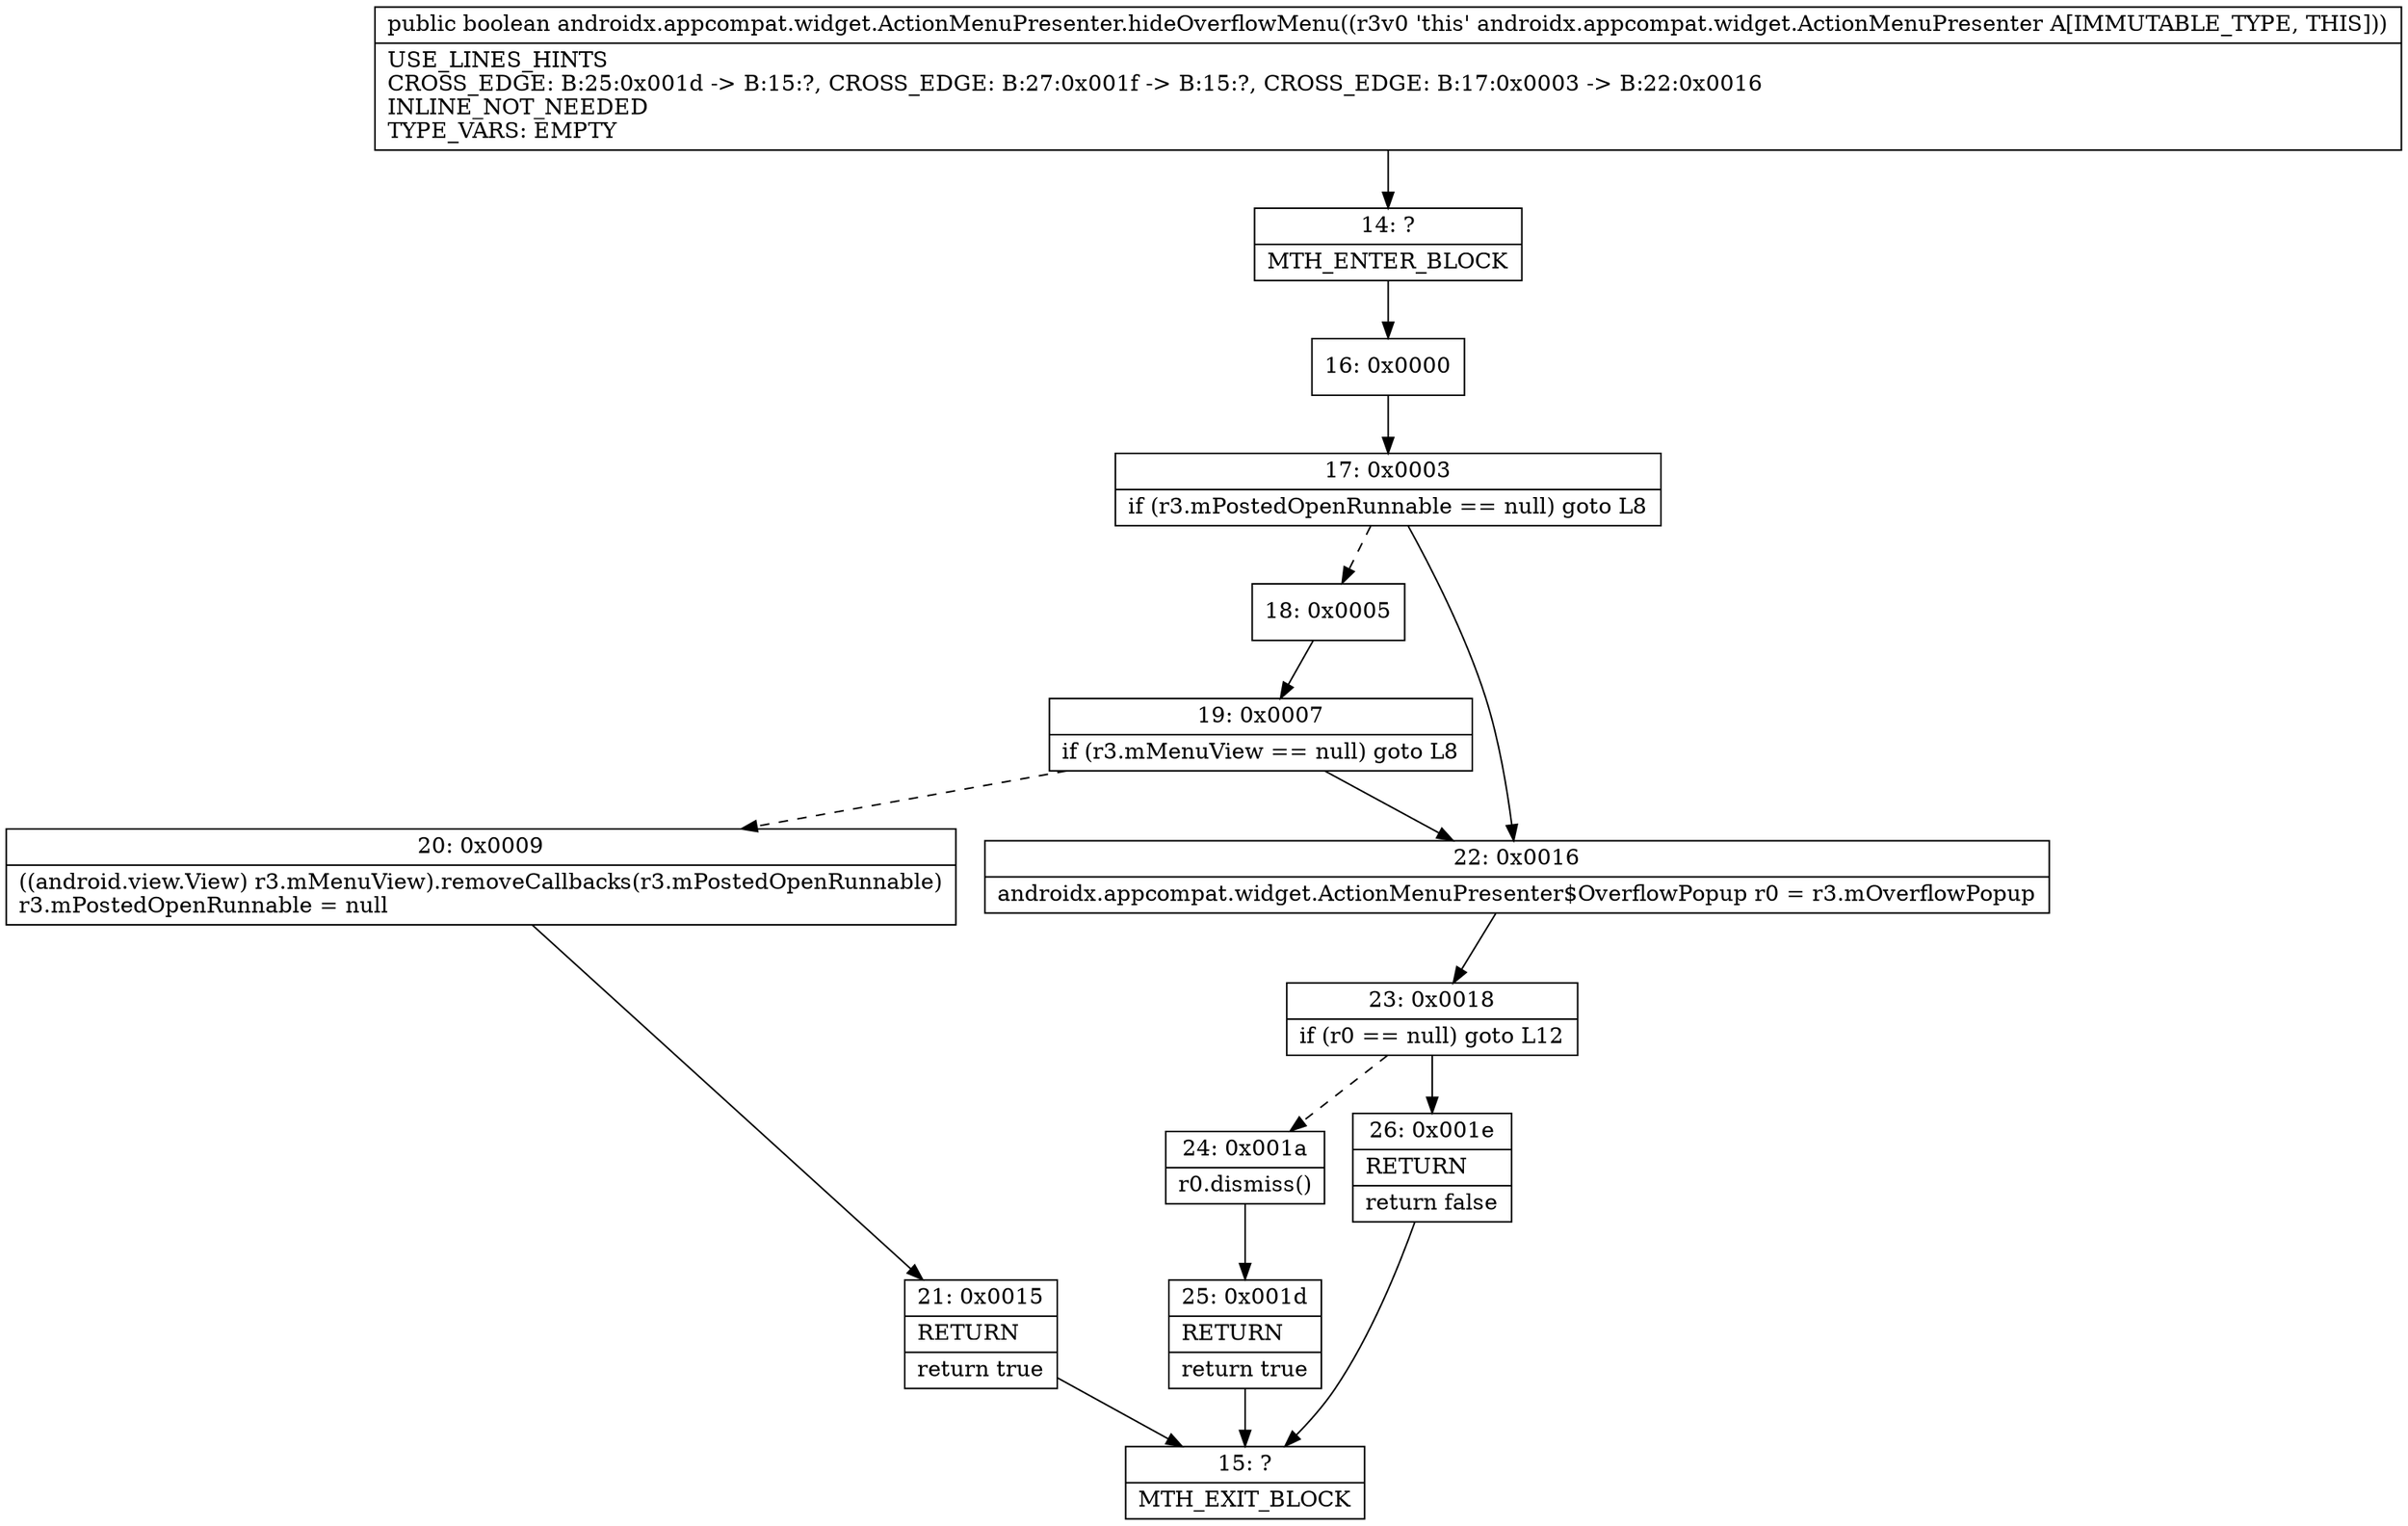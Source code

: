 digraph "CFG forandroidx.appcompat.widget.ActionMenuPresenter.hideOverflowMenu()Z" {
Node_14 [shape=record,label="{14\:\ ?|MTH_ENTER_BLOCK\l}"];
Node_16 [shape=record,label="{16\:\ 0x0000}"];
Node_17 [shape=record,label="{17\:\ 0x0003|if (r3.mPostedOpenRunnable == null) goto L8\l}"];
Node_18 [shape=record,label="{18\:\ 0x0005}"];
Node_19 [shape=record,label="{19\:\ 0x0007|if (r3.mMenuView == null) goto L8\l}"];
Node_20 [shape=record,label="{20\:\ 0x0009|((android.view.View) r3.mMenuView).removeCallbacks(r3.mPostedOpenRunnable)\lr3.mPostedOpenRunnable = null\l}"];
Node_21 [shape=record,label="{21\:\ 0x0015|RETURN\l|return true\l}"];
Node_15 [shape=record,label="{15\:\ ?|MTH_EXIT_BLOCK\l}"];
Node_22 [shape=record,label="{22\:\ 0x0016|androidx.appcompat.widget.ActionMenuPresenter$OverflowPopup r0 = r3.mOverflowPopup\l}"];
Node_23 [shape=record,label="{23\:\ 0x0018|if (r0 == null) goto L12\l}"];
Node_24 [shape=record,label="{24\:\ 0x001a|r0.dismiss()\l}"];
Node_25 [shape=record,label="{25\:\ 0x001d|RETURN\l|return true\l}"];
Node_26 [shape=record,label="{26\:\ 0x001e|RETURN\l|return false\l}"];
MethodNode[shape=record,label="{public boolean androidx.appcompat.widget.ActionMenuPresenter.hideOverflowMenu((r3v0 'this' androidx.appcompat.widget.ActionMenuPresenter A[IMMUTABLE_TYPE, THIS]))  | USE_LINES_HINTS\lCROSS_EDGE: B:25:0x001d \-\> B:15:?, CROSS_EDGE: B:27:0x001f \-\> B:15:?, CROSS_EDGE: B:17:0x0003 \-\> B:22:0x0016\lINLINE_NOT_NEEDED\lTYPE_VARS: EMPTY\l}"];
MethodNode -> Node_14;Node_14 -> Node_16;
Node_16 -> Node_17;
Node_17 -> Node_18[style=dashed];
Node_17 -> Node_22;
Node_18 -> Node_19;
Node_19 -> Node_20[style=dashed];
Node_19 -> Node_22;
Node_20 -> Node_21;
Node_21 -> Node_15;
Node_22 -> Node_23;
Node_23 -> Node_24[style=dashed];
Node_23 -> Node_26;
Node_24 -> Node_25;
Node_25 -> Node_15;
Node_26 -> Node_15;
}

